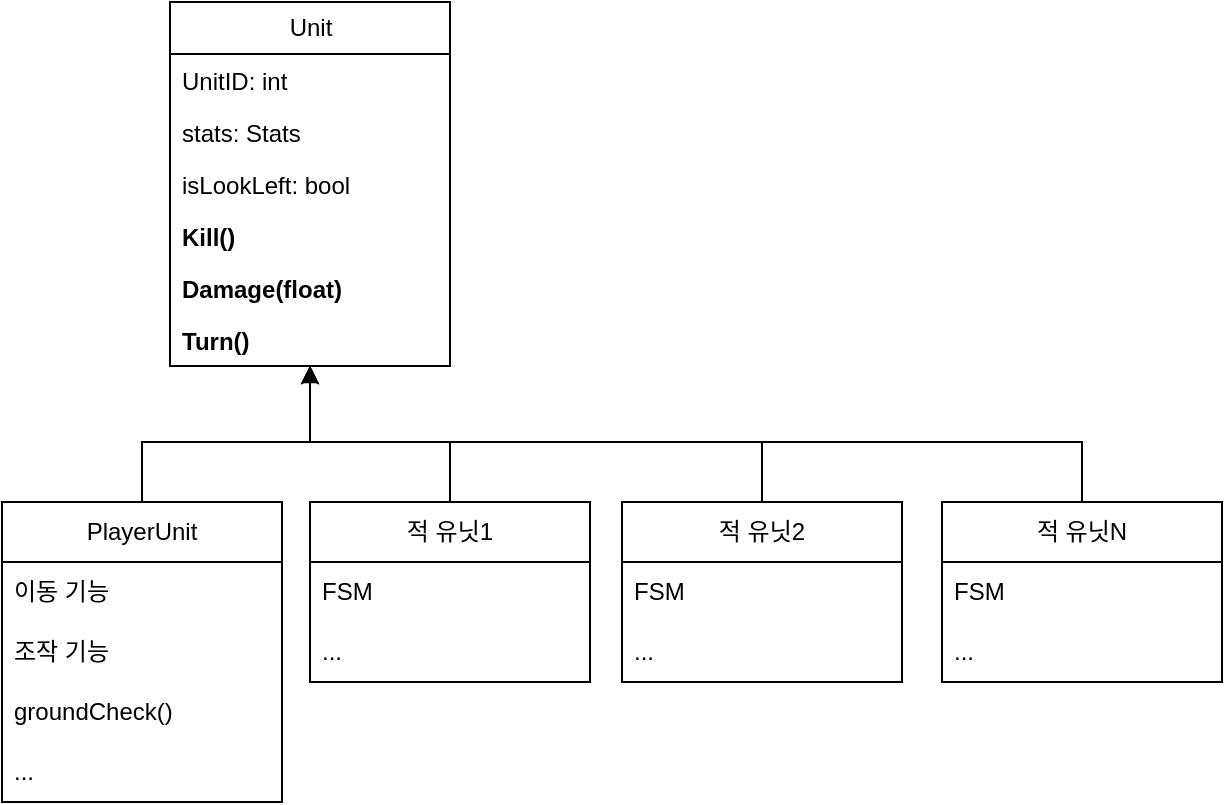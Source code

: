 <mxfile version="24.3.1" type="github">
  <diagram name="페이지-1" id="PqLAIXo9RBqWNML3MHSk">
    <mxGraphModel dx="1084" dy="994" grid="1" gridSize="10" guides="1" tooltips="1" connect="1" arrows="1" fold="1" page="1" pageScale="1" pageWidth="827" pageHeight="1169" math="0" shadow="0">
      <root>
        <mxCell id="0" />
        <mxCell id="1" parent="0" />
        <mxCell id="DoQtyo45TK2g_lEqhroI-20" value="Unit" style="swimlane;fontStyle=0;childLayout=stackLayout;horizontal=1;startSize=26;fillColor=none;horizontalStack=0;resizeParent=1;resizeParentMax=0;resizeLast=0;collapsible=1;marginBottom=0;html=1;swimlaneLine=1;" vertex="1" parent="1">
          <mxGeometry x="344" y="110" width="140" height="182" as="geometry" />
        </mxCell>
        <mxCell id="DoQtyo45TK2g_lEqhroI-21" value="UnitID: int&lt;div&gt;&lt;br&gt;&lt;/div&gt;" style="text;strokeColor=none;fillColor=none;align=left;verticalAlign=top;spacingLeft=4;spacingRight=4;overflow=hidden;rotatable=0;points=[[0,0.5],[1,0.5]];portConstraint=eastwest;whiteSpace=wrap;html=1;" vertex="1" parent="DoQtyo45TK2g_lEqhroI-20">
          <mxGeometry y="26" width="140" height="26" as="geometry" />
        </mxCell>
        <mxCell id="DoQtyo45TK2g_lEqhroI-22" value="stats: Stats" style="text;strokeColor=none;fillColor=none;align=left;verticalAlign=top;spacingLeft=4;spacingRight=4;overflow=hidden;rotatable=0;points=[[0,0.5],[1,0.5]];portConstraint=eastwest;whiteSpace=wrap;html=1;" vertex="1" parent="DoQtyo45TK2g_lEqhroI-20">
          <mxGeometry y="52" width="140" height="26" as="geometry" />
        </mxCell>
        <mxCell id="DoQtyo45TK2g_lEqhroI-28" value="isLookLeft: bool" style="text;strokeColor=none;fillColor=none;align=left;verticalAlign=top;spacingLeft=4;spacingRight=4;overflow=hidden;rotatable=0;points=[[0,0.5],[1,0.5]];portConstraint=eastwest;whiteSpace=wrap;html=1;" vertex="1" parent="DoQtyo45TK2g_lEqhroI-20">
          <mxGeometry y="78" width="140" height="26" as="geometry" />
        </mxCell>
        <mxCell id="DoQtyo45TK2g_lEqhroI-23" value="Kill()" style="text;strokeColor=none;fillColor=none;align=left;verticalAlign=top;spacingLeft=4;spacingRight=4;overflow=hidden;rotatable=0;points=[[0,0.5],[1,0.5]];portConstraint=eastwest;whiteSpace=wrap;html=1;fontStyle=1" vertex="1" parent="DoQtyo45TK2g_lEqhroI-20">
          <mxGeometry y="104" width="140" height="26" as="geometry" />
        </mxCell>
        <mxCell id="DoQtyo45TK2g_lEqhroI-25" value="Damage(float)" style="text;strokeColor=none;fillColor=none;align=left;verticalAlign=top;spacingLeft=4;spacingRight=4;overflow=hidden;rotatable=0;points=[[0,0.5],[1,0.5]];portConstraint=eastwest;whiteSpace=wrap;html=1;fontStyle=1" vertex="1" parent="DoQtyo45TK2g_lEqhroI-20">
          <mxGeometry y="130" width="140" height="26" as="geometry" />
        </mxCell>
        <mxCell id="DoQtyo45TK2g_lEqhroI-26" value="Turn&lt;span style=&quot;background-color: initial;&quot;&gt;()&lt;/span&gt;" style="text;strokeColor=none;fillColor=none;align=left;verticalAlign=top;spacingLeft=4;spacingRight=4;overflow=hidden;rotatable=0;points=[[0,0.5],[1,0.5]];portConstraint=eastwest;whiteSpace=wrap;html=1;fontStyle=1" vertex="1" parent="DoQtyo45TK2g_lEqhroI-20">
          <mxGeometry y="156" width="140" height="26" as="geometry" />
        </mxCell>
        <mxCell id="DoQtyo45TK2g_lEqhroI-33" style="edgeStyle=orthogonalEdgeStyle;rounded=0;orthogonalLoop=1;jettySize=auto;html=1;endArrow=block;endFill=1;" edge="1" parent="1" source="DoQtyo45TK2g_lEqhroI-29" target="DoQtyo45TK2g_lEqhroI-20">
          <mxGeometry relative="1" as="geometry">
            <Array as="points">
              <mxPoint x="330" y="330" />
              <mxPoint x="414" y="330" />
            </Array>
          </mxGeometry>
        </mxCell>
        <mxCell id="DoQtyo45TK2g_lEqhroI-29" value="PlayerUnit" style="swimlane;fontStyle=0;childLayout=stackLayout;horizontal=1;startSize=30;horizontalStack=0;resizeParent=1;resizeParentMax=0;resizeLast=0;collapsible=1;marginBottom=0;whiteSpace=wrap;html=1;" vertex="1" parent="1">
          <mxGeometry x="260" y="360" width="140" height="150" as="geometry" />
        </mxCell>
        <mxCell id="DoQtyo45TK2g_lEqhroI-32" value="이동 기능" style="text;strokeColor=none;fillColor=none;align=left;verticalAlign=middle;spacingLeft=4;spacingRight=4;overflow=hidden;points=[[0,0.5],[1,0.5]];portConstraint=eastwest;rotatable=0;whiteSpace=wrap;html=1;" vertex="1" parent="DoQtyo45TK2g_lEqhroI-29">
          <mxGeometry y="30" width="140" height="30" as="geometry" />
        </mxCell>
        <mxCell id="DoQtyo45TK2g_lEqhroI-34" value="조작 기능" style="text;strokeColor=none;fillColor=none;align=left;verticalAlign=middle;spacingLeft=4;spacingRight=4;overflow=hidden;points=[[0,0.5],[1,0.5]];portConstraint=eastwest;rotatable=0;whiteSpace=wrap;html=1;" vertex="1" parent="DoQtyo45TK2g_lEqhroI-29">
          <mxGeometry y="60" width="140" height="30" as="geometry" />
        </mxCell>
        <mxCell id="DoQtyo45TK2g_lEqhroI-35" value="groundCheck()" style="text;strokeColor=none;fillColor=none;align=left;verticalAlign=middle;spacingLeft=4;spacingRight=4;overflow=hidden;points=[[0,0.5],[1,0.5]];portConstraint=eastwest;rotatable=0;whiteSpace=wrap;html=1;" vertex="1" parent="DoQtyo45TK2g_lEqhroI-29">
          <mxGeometry y="90" width="140" height="30" as="geometry" />
        </mxCell>
        <mxCell id="DoQtyo45TK2g_lEqhroI-36" value="..." style="text;strokeColor=none;fillColor=none;align=left;verticalAlign=middle;spacingLeft=4;spacingRight=4;overflow=hidden;points=[[0,0.5],[1,0.5]];portConstraint=eastwest;rotatable=0;whiteSpace=wrap;html=1;" vertex="1" parent="DoQtyo45TK2g_lEqhroI-29">
          <mxGeometry y="120" width="140" height="30" as="geometry" />
        </mxCell>
        <mxCell id="DoQtyo45TK2g_lEqhroI-42" style="edgeStyle=orthogonalEdgeStyle;rounded=0;orthogonalLoop=1;jettySize=auto;html=1;" edge="1" parent="1" source="DoQtyo45TK2g_lEqhroI-37" target="DoQtyo45TK2g_lEqhroI-20">
          <mxGeometry relative="1" as="geometry">
            <Array as="points">
              <mxPoint x="484" y="330" />
              <mxPoint x="414" y="330" />
            </Array>
          </mxGeometry>
        </mxCell>
        <mxCell id="DoQtyo45TK2g_lEqhroI-37" value="적 유닛1" style="swimlane;fontStyle=0;childLayout=stackLayout;horizontal=1;startSize=30;horizontalStack=0;resizeParent=1;resizeParentMax=0;resizeLast=0;collapsible=1;marginBottom=0;whiteSpace=wrap;html=1;" vertex="1" parent="1">
          <mxGeometry x="414" y="360" width="140" height="90" as="geometry" />
        </mxCell>
        <mxCell id="DoQtyo45TK2g_lEqhroI-40" value="FSM" style="text;strokeColor=none;fillColor=none;align=left;verticalAlign=middle;spacingLeft=4;spacingRight=4;overflow=hidden;points=[[0,0.5],[1,0.5]];portConstraint=eastwest;rotatable=0;whiteSpace=wrap;html=1;" vertex="1" parent="DoQtyo45TK2g_lEqhroI-37">
          <mxGeometry y="30" width="140" height="30" as="geometry" />
        </mxCell>
        <mxCell id="DoQtyo45TK2g_lEqhroI-41" value="..." style="text;strokeColor=none;fillColor=none;align=left;verticalAlign=middle;spacingLeft=4;spacingRight=4;overflow=hidden;points=[[0,0.5],[1,0.5]];portConstraint=eastwest;rotatable=0;whiteSpace=wrap;html=1;" vertex="1" parent="DoQtyo45TK2g_lEqhroI-37">
          <mxGeometry y="60" width="140" height="30" as="geometry" />
        </mxCell>
        <mxCell id="DoQtyo45TK2g_lEqhroI-47" style="edgeStyle=orthogonalEdgeStyle;rounded=0;orthogonalLoop=1;jettySize=auto;html=1;" edge="1" parent="1" source="DoQtyo45TK2g_lEqhroI-43" target="DoQtyo45TK2g_lEqhroI-20">
          <mxGeometry relative="1" as="geometry">
            <Array as="points">
              <mxPoint x="640" y="330" />
              <mxPoint x="414" y="330" />
            </Array>
          </mxGeometry>
        </mxCell>
        <mxCell id="DoQtyo45TK2g_lEqhroI-43" value="적 유닛2" style="swimlane;fontStyle=0;childLayout=stackLayout;horizontal=1;startSize=30;horizontalStack=0;resizeParent=1;resizeParentMax=0;resizeLast=0;collapsible=1;marginBottom=0;whiteSpace=wrap;html=1;" vertex="1" parent="1">
          <mxGeometry x="570" y="360" width="140" height="90" as="geometry" />
        </mxCell>
        <mxCell id="DoQtyo45TK2g_lEqhroI-45" value="FSM" style="text;strokeColor=none;fillColor=none;align=left;verticalAlign=middle;spacingLeft=4;spacingRight=4;overflow=hidden;points=[[0,0.5],[1,0.5]];portConstraint=eastwest;rotatable=0;whiteSpace=wrap;html=1;" vertex="1" parent="DoQtyo45TK2g_lEqhroI-43">
          <mxGeometry y="30" width="140" height="30" as="geometry" />
        </mxCell>
        <mxCell id="DoQtyo45TK2g_lEqhroI-46" value="..." style="text;strokeColor=none;fillColor=none;align=left;verticalAlign=middle;spacingLeft=4;spacingRight=4;overflow=hidden;points=[[0,0.5],[1,0.5]];portConstraint=eastwest;rotatable=0;whiteSpace=wrap;html=1;" vertex="1" parent="DoQtyo45TK2g_lEqhroI-43">
          <mxGeometry y="60" width="140" height="30" as="geometry" />
        </mxCell>
        <mxCell id="DoQtyo45TK2g_lEqhroI-52" style="edgeStyle=orthogonalEdgeStyle;rounded=0;orthogonalLoop=1;jettySize=auto;html=1;" edge="1" parent="1" source="DoQtyo45TK2g_lEqhroI-48" target="DoQtyo45TK2g_lEqhroI-20">
          <mxGeometry relative="1" as="geometry">
            <Array as="points">
              <mxPoint x="800" y="330" />
              <mxPoint x="414" y="330" />
            </Array>
          </mxGeometry>
        </mxCell>
        <mxCell id="DoQtyo45TK2g_lEqhroI-48" value="적 유닛N" style="swimlane;fontStyle=0;childLayout=stackLayout;horizontal=1;startSize=30;horizontalStack=0;resizeParent=1;resizeParentMax=0;resizeLast=0;collapsible=1;marginBottom=0;whiteSpace=wrap;html=1;" vertex="1" parent="1">
          <mxGeometry x="730" y="360" width="140" height="90" as="geometry" />
        </mxCell>
        <mxCell id="DoQtyo45TK2g_lEqhroI-50" value="FSM" style="text;strokeColor=none;fillColor=none;align=left;verticalAlign=middle;spacingLeft=4;spacingRight=4;overflow=hidden;points=[[0,0.5],[1,0.5]];portConstraint=eastwest;rotatable=0;whiteSpace=wrap;html=1;" vertex="1" parent="DoQtyo45TK2g_lEqhroI-48">
          <mxGeometry y="30" width="140" height="30" as="geometry" />
        </mxCell>
        <mxCell id="DoQtyo45TK2g_lEqhroI-51" value="..." style="text;strokeColor=none;fillColor=none;align=left;verticalAlign=middle;spacingLeft=4;spacingRight=4;overflow=hidden;points=[[0,0.5],[1,0.5]];portConstraint=eastwest;rotatable=0;whiteSpace=wrap;html=1;" vertex="1" parent="DoQtyo45TK2g_lEqhroI-48">
          <mxGeometry y="60" width="140" height="30" as="geometry" />
        </mxCell>
      </root>
    </mxGraphModel>
  </diagram>
</mxfile>
